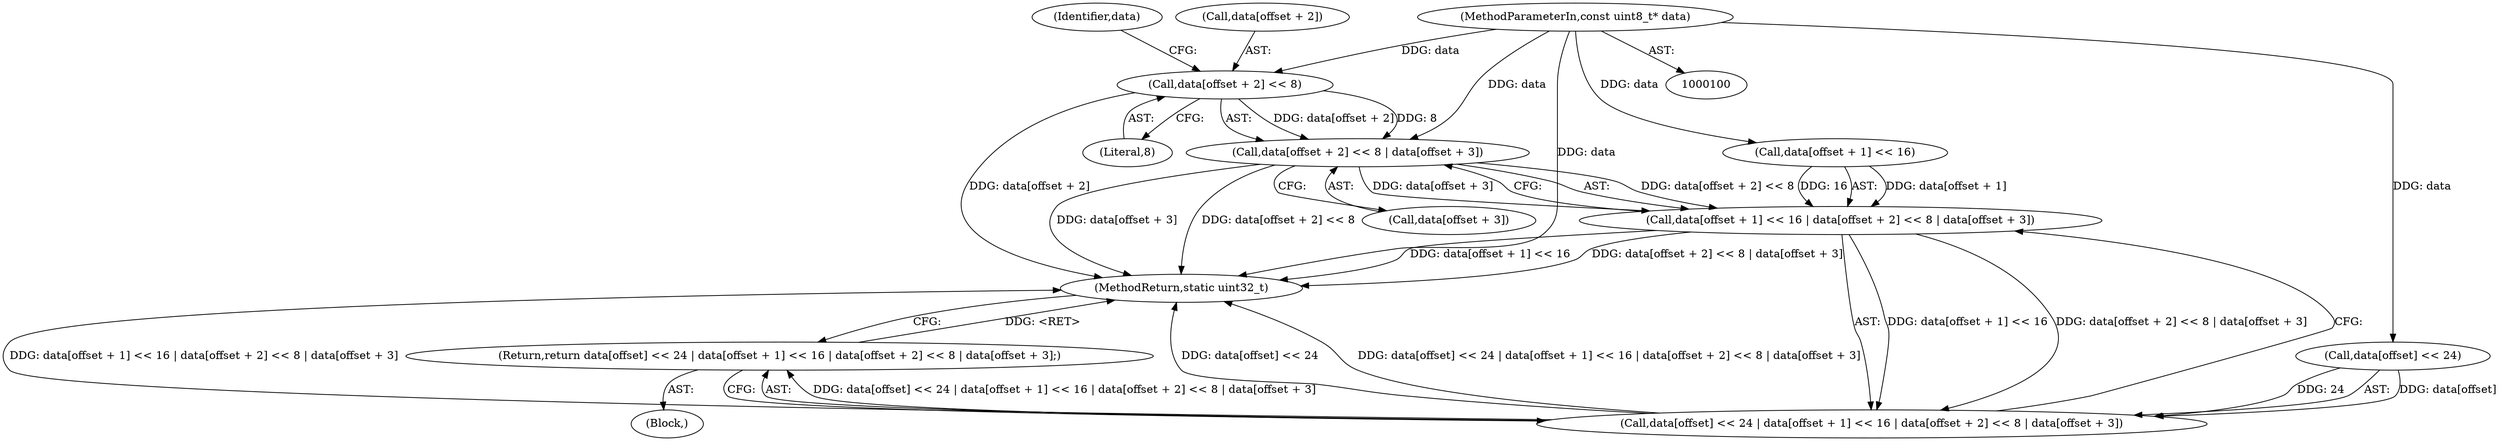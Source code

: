 digraph "1_Android_ed4c8d79153baab7f26562afb8930652dfbf853b_1@array" {
"1000120" [label="(Call,data[offset + 2] << 8)"];
"1000101" [label="(MethodParameterIn,const uint8_t* data)"];
"1000119" [label="(Call,data[offset + 2] << 8 | data[offset + 3])"];
"1000111" [label="(Call,data[offset + 1] << 16 | data[offset + 2] << 8 | data[offset + 3])"];
"1000105" [label="(Call,data[offset] << 24 | data[offset + 1] << 16 | data[offset + 2] << 8 | data[offset + 3])"];
"1000104" [label="(Return,return data[offset] << 24 | data[offset + 1] << 16 | data[offset + 2] << 8 | data[offset + 3];)"];
"1000119" [label="(Call,data[offset + 2] << 8 | data[offset + 3])"];
"1000111" [label="(Call,data[offset + 1] << 16 | data[offset + 2] << 8 | data[offset + 3])"];
"1000103" [label="(Block,)"];
"1000112" [label="(Call,data[offset + 1] << 16)"];
"1000104" [label="(Return,return data[offset] << 24 | data[offset + 1] << 16 | data[offset + 2] << 8 | data[offset + 3];)"];
"1000105" [label="(Call,data[offset] << 24 | data[offset + 1] << 16 | data[offset + 2] << 8 | data[offset + 3])"];
"1000126" [label="(Literal,8)"];
"1000128" [label="(Identifier,data)"];
"1000120" [label="(Call,data[offset + 2] << 8)"];
"1000101" [label="(MethodParameterIn,const uint8_t* data)"];
"1000106" [label="(Call,data[offset] << 24)"];
"1000127" [label="(Call,data[offset + 3])"];
"1000132" [label="(MethodReturn,static uint32_t)"];
"1000121" [label="(Call,data[offset + 2])"];
"1000120" -> "1000119"  [label="AST: "];
"1000120" -> "1000126"  [label="CFG: "];
"1000121" -> "1000120"  [label="AST: "];
"1000126" -> "1000120"  [label="AST: "];
"1000128" -> "1000120"  [label="CFG: "];
"1000120" -> "1000132"  [label="DDG: data[offset + 2]"];
"1000120" -> "1000119"  [label="DDG: data[offset + 2]"];
"1000120" -> "1000119"  [label="DDG: 8"];
"1000101" -> "1000120"  [label="DDG: data"];
"1000101" -> "1000100"  [label="AST: "];
"1000101" -> "1000132"  [label="DDG: data"];
"1000101" -> "1000106"  [label="DDG: data"];
"1000101" -> "1000112"  [label="DDG: data"];
"1000101" -> "1000119"  [label="DDG: data"];
"1000119" -> "1000111"  [label="AST: "];
"1000119" -> "1000127"  [label="CFG: "];
"1000127" -> "1000119"  [label="AST: "];
"1000111" -> "1000119"  [label="CFG: "];
"1000119" -> "1000132"  [label="DDG: data[offset + 3]"];
"1000119" -> "1000132"  [label="DDG: data[offset + 2] << 8"];
"1000119" -> "1000111"  [label="DDG: data[offset + 2] << 8"];
"1000119" -> "1000111"  [label="DDG: data[offset + 3]"];
"1000111" -> "1000105"  [label="AST: "];
"1000112" -> "1000111"  [label="AST: "];
"1000105" -> "1000111"  [label="CFG: "];
"1000111" -> "1000132"  [label="DDG: data[offset + 2] << 8 | data[offset + 3]"];
"1000111" -> "1000132"  [label="DDG: data[offset + 1] << 16"];
"1000111" -> "1000105"  [label="DDG: data[offset + 1] << 16"];
"1000111" -> "1000105"  [label="DDG: data[offset + 2] << 8 | data[offset + 3]"];
"1000112" -> "1000111"  [label="DDG: data[offset + 1]"];
"1000112" -> "1000111"  [label="DDG: 16"];
"1000105" -> "1000104"  [label="AST: "];
"1000106" -> "1000105"  [label="AST: "];
"1000104" -> "1000105"  [label="CFG: "];
"1000105" -> "1000132"  [label="DDG: data[offset] << 24 | data[offset + 1] << 16 | data[offset + 2] << 8 | data[offset + 3]"];
"1000105" -> "1000132"  [label="DDG: data[offset + 1] << 16 | data[offset + 2] << 8 | data[offset + 3]"];
"1000105" -> "1000132"  [label="DDG: data[offset] << 24"];
"1000105" -> "1000104"  [label="DDG: data[offset] << 24 | data[offset + 1] << 16 | data[offset + 2] << 8 | data[offset + 3]"];
"1000106" -> "1000105"  [label="DDG: data[offset]"];
"1000106" -> "1000105"  [label="DDG: 24"];
"1000104" -> "1000103"  [label="AST: "];
"1000132" -> "1000104"  [label="CFG: "];
"1000104" -> "1000132"  [label="DDG: <RET>"];
}
